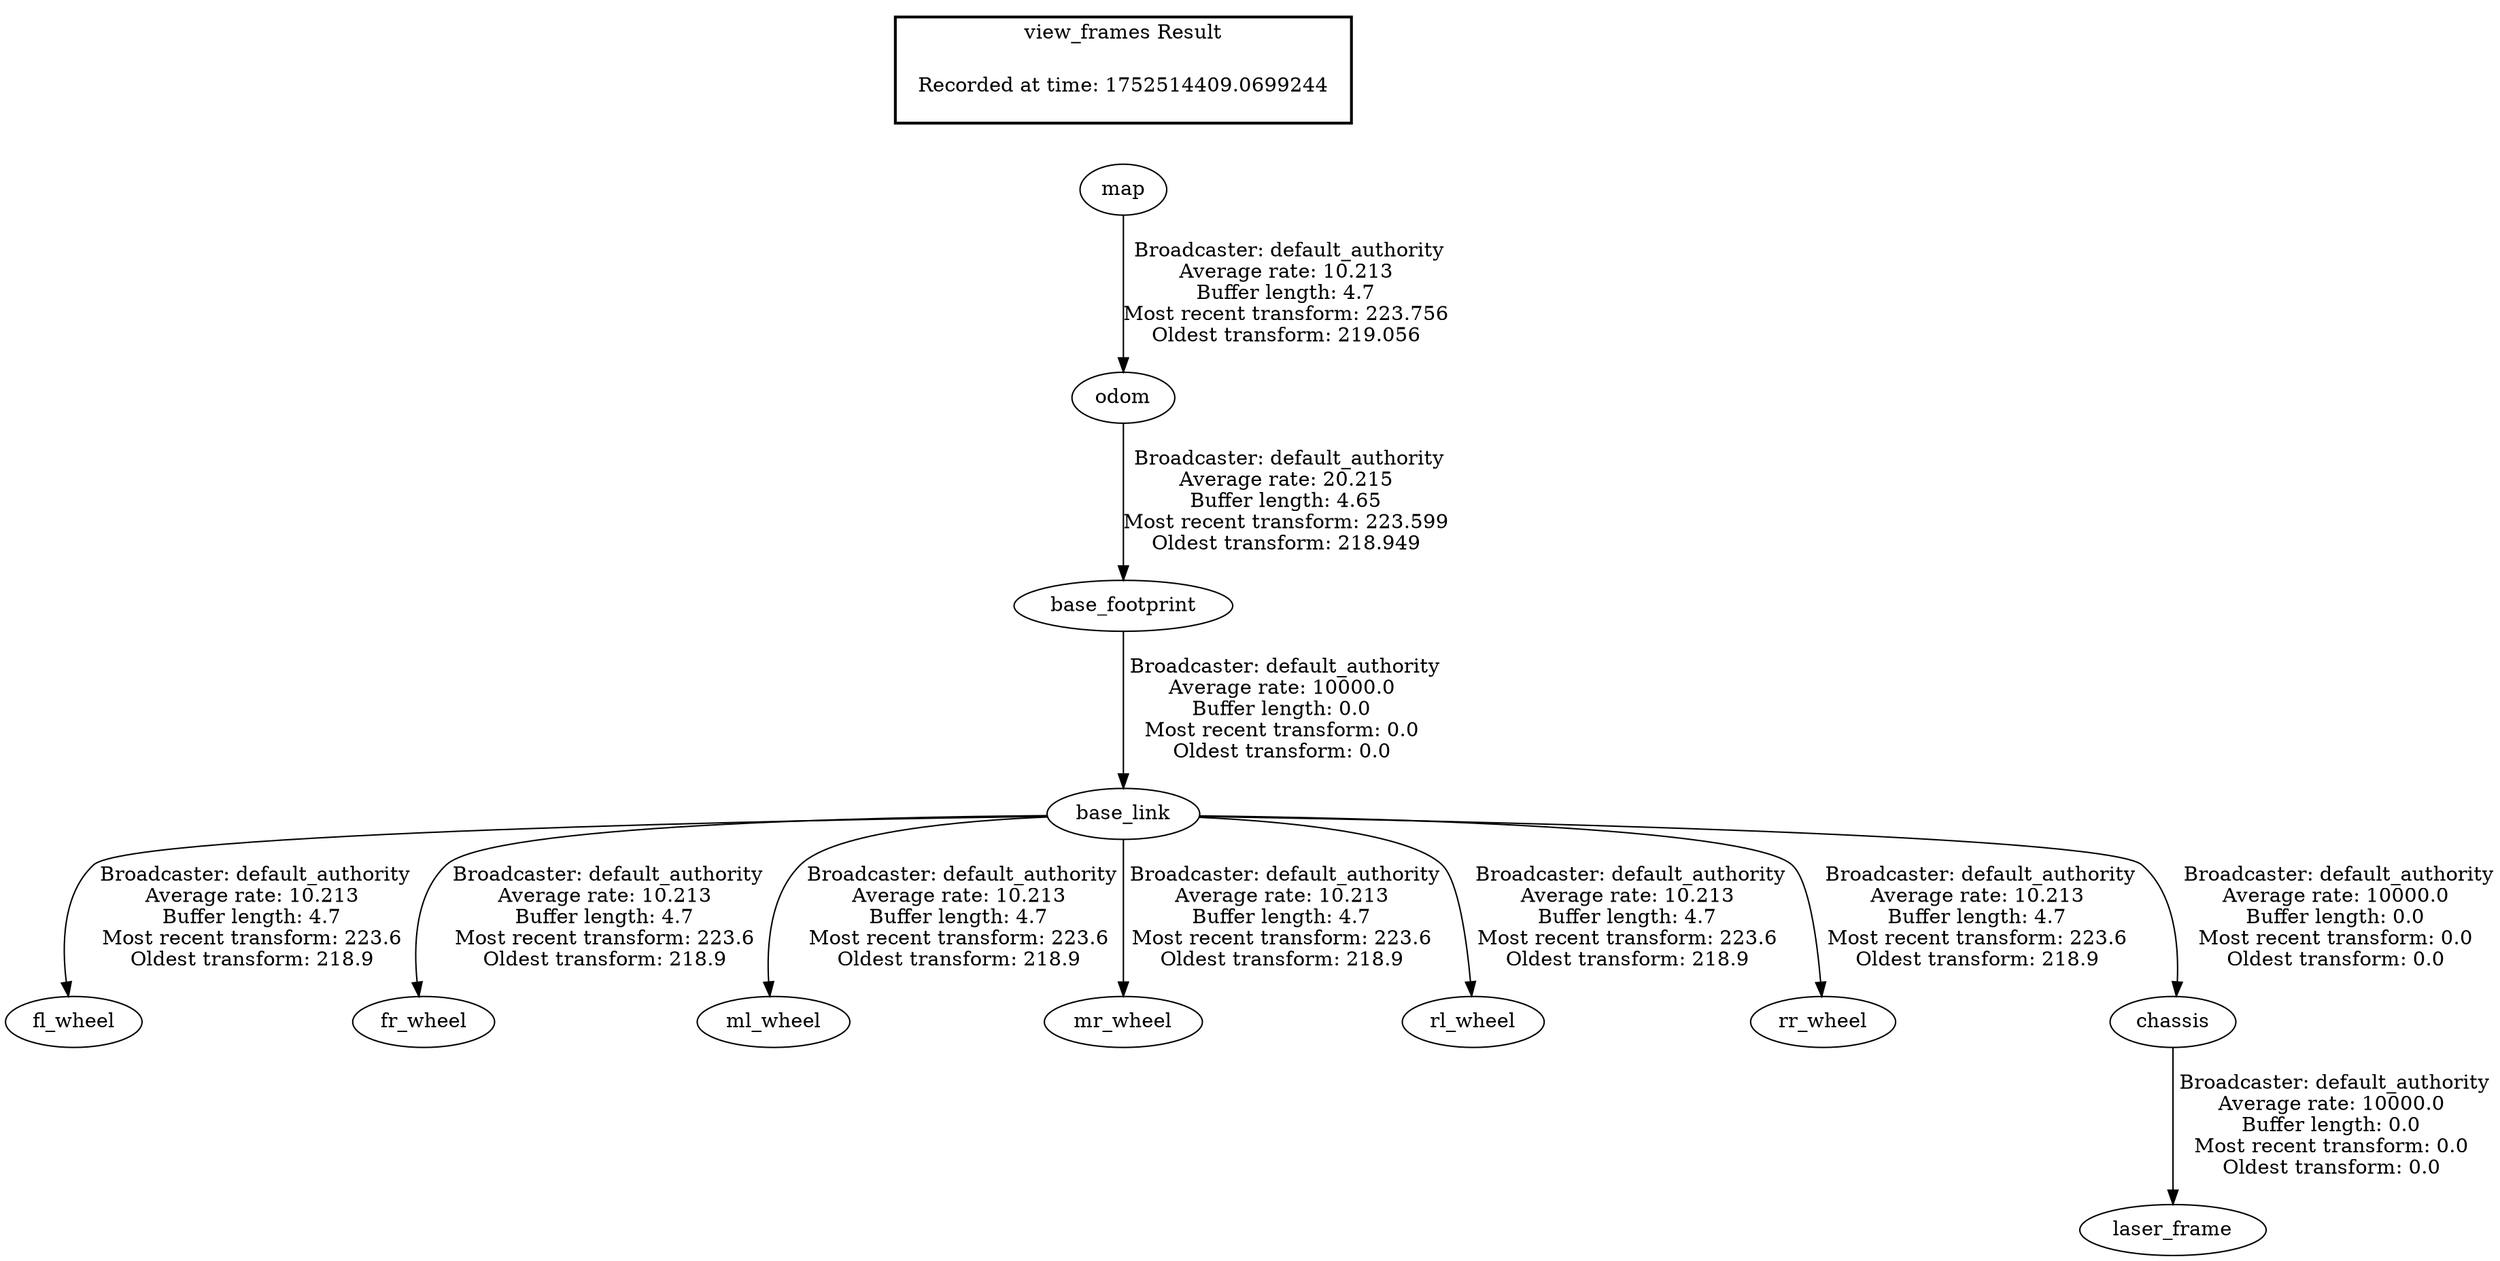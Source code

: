 digraph G {
"base_link" -> "fl_wheel"[label=" Broadcaster: default_authority\nAverage rate: 10.213\nBuffer length: 4.7\nMost recent transform: 223.6\nOldest transform: 218.9\n"];
"base_footprint" -> "base_link"[label=" Broadcaster: default_authority\nAverage rate: 10000.0\nBuffer length: 0.0\nMost recent transform: 0.0\nOldest transform: 0.0\n"];
"base_link" -> "fr_wheel"[label=" Broadcaster: default_authority\nAverage rate: 10.213\nBuffer length: 4.7\nMost recent transform: 223.6\nOldest transform: 218.9\n"];
"base_link" -> "ml_wheel"[label=" Broadcaster: default_authority\nAverage rate: 10.213\nBuffer length: 4.7\nMost recent transform: 223.6\nOldest transform: 218.9\n"];
"base_link" -> "mr_wheel"[label=" Broadcaster: default_authority\nAverage rate: 10.213\nBuffer length: 4.7\nMost recent transform: 223.6\nOldest transform: 218.9\n"];
"base_link" -> "rl_wheel"[label=" Broadcaster: default_authority\nAverage rate: 10.213\nBuffer length: 4.7\nMost recent transform: 223.6\nOldest transform: 218.9\n"];
"base_link" -> "rr_wheel"[label=" Broadcaster: default_authority\nAverage rate: 10.213\nBuffer length: 4.7\nMost recent transform: 223.6\nOldest transform: 218.9\n"];
"odom" -> "base_footprint"[label=" Broadcaster: default_authority\nAverage rate: 20.215\nBuffer length: 4.65\nMost recent transform: 223.599\nOldest transform: 218.949\n"];
"base_link" -> "chassis"[label=" Broadcaster: default_authority\nAverage rate: 10000.0\nBuffer length: 0.0\nMost recent transform: 0.0\nOldest transform: 0.0\n"];
"chassis" -> "laser_frame"[label=" Broadcaster: default_authority\nAverage rate: 10000.0\nBuffer length: 0.0\nMost recent transform: 0.0\nOldest transform: 0.0\n"];
"map" -> "odom"[label=" Broadcaster: default_authority\nAverage rate: 10.213\nBuffer length: 4.7\nMost recent transform: 223.756\nOldest transform: 219.056\n"];
edge [style=invis];
 subgraph cluster_legend { style=bold; color=black; label ="view_frames Result";
"Recorded at time: 1752514409.0699244"[ shape=plaintext ] ;
}->"map";
}